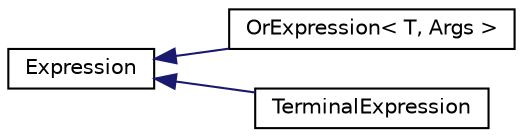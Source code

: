digraph "Graphical Class Hierarchy"
{
 // INTERACTIVE_SVG=YES
  edge [fontname="Helvetica",fontsize="10",labelfontname="Helvetica",labelfontsize="10"];
  node [fontname="Helvetica",fontsize="10",shape=record];
  rankdir="LR";
  Node1 [label="Expression",height=0.2,width=0.4,color="black", fillcolor="white", style="filled",URL="$class_expression.html"];
  Node1 -> Node2 [dir="back",color="midnightblue",fontsize="10",style="solid",fontname="Helvetica"];
  Node2 [label="OrExpression\< T, Args \>",height=0.2,width=0.4,color="black", fillcolor="white", style="filled",URL="$class_or_expression.html"];
  Node1 -> Node3 [dir="back",color="midnightblue",fontsize="10",style="solid",fontname="Helvetica"];
  Node3 [label="TerminalExpression",height=0.2,width=0.4,color="black", fillcolor="white", style="filled",URL="$class_terminal_expression.html"];
}
